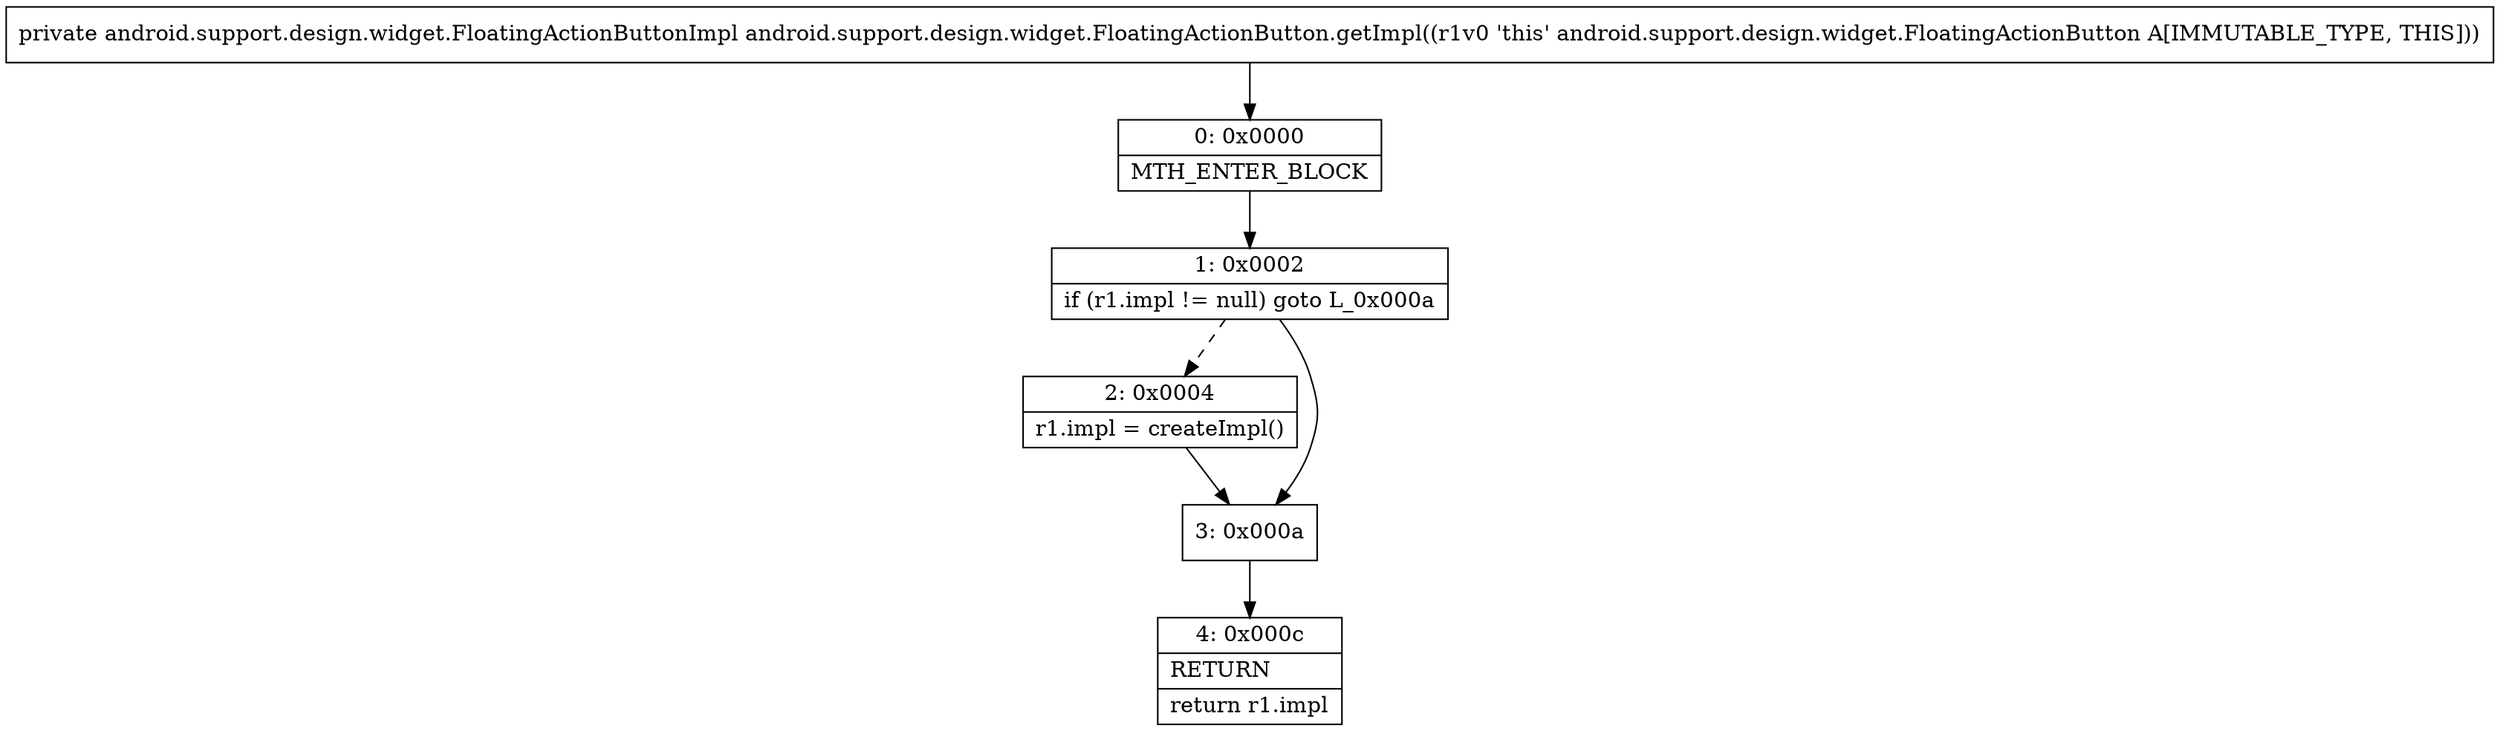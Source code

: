 digraph "CFG forandroid.support.design.widget.FloatingActionButton.getImpl()Landroid\/support\/design\/widget\/FloatingActionButtonImpl;" {
Node_0 [shape=record,label="{0\:\ 0x0000|MTH_ENTER_BLOCK\l}"];
Node_1 [shape=record,label="{1\:\ 0x0002|if (r1.impl != null) goto L_0x000a\l}"];
Node_2 [shape=record,label="{2\:\ 0x0004|r1.impl = createImpl()\l}"];
Node_3 [shape=record,label="{3\:\ 0x000a}"];
Node_4 [shape=record,label="{4\:\ 0x000c|RETURN\l|return r1.impl\l}"];
MethodNode[shape=record,label="{private android.support.design.widget.FloatingActionButtonImpl android.support.design.widget.FloatingActionButton.getImpl((r1v0 'this' android.support.design.widget.FloatingActionButton A[IMMUTABLE_TYPE, THIS])) }"];
MethodNode -> Node_0;
Node_0 -> Node_1;
Node_1 -> Node_2[style=dashed];
Node_1 -> Node_3;
Node_2 -> Node_3;
Node_3 -> Node_4;
}

